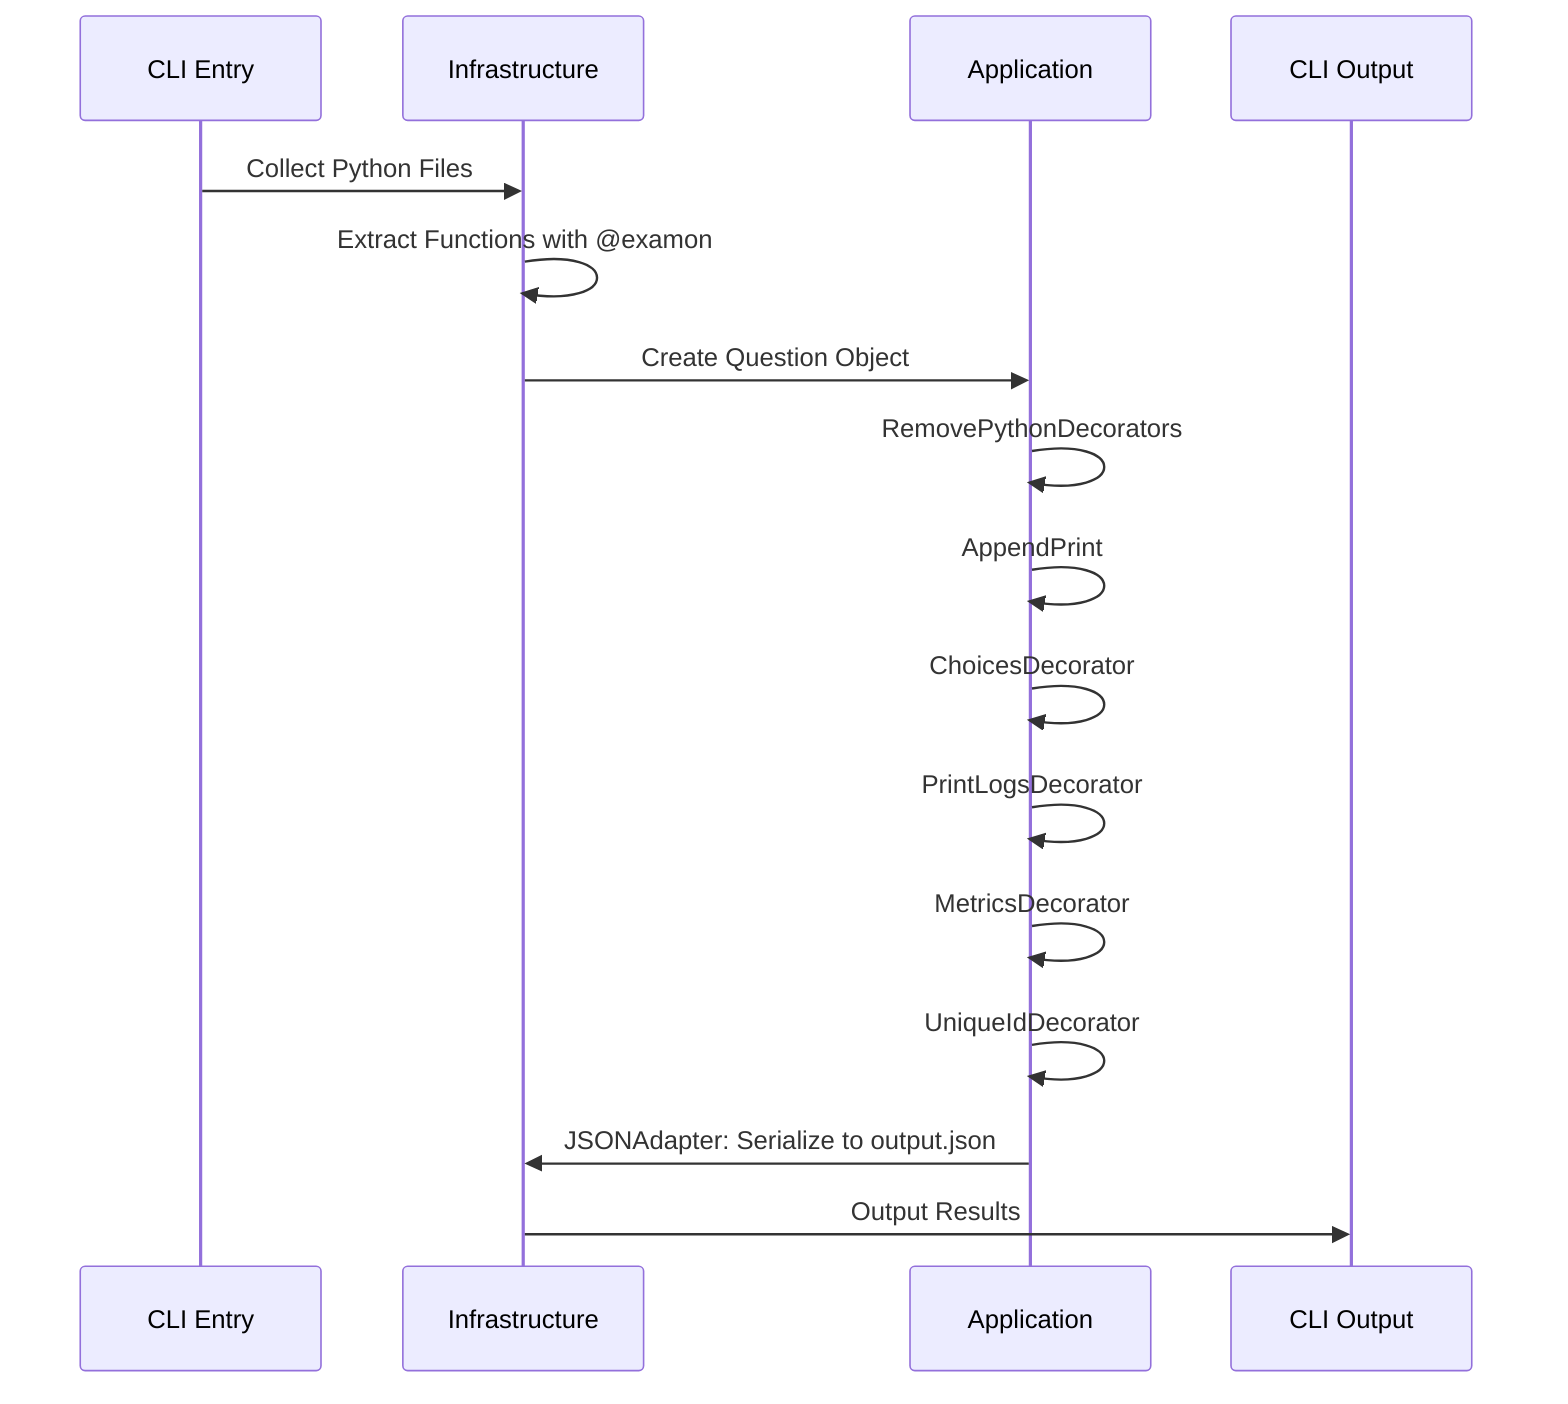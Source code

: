 sequenceDiagram
            participant CLI as CLI Entry
            participant Infra as Infrastructure
            participant App as Application
            participant Output as CLI Output

            CLI->>Infra: Collect Python Files
            Infra->>Infra: Extract Functions with @examon
            Infra->>App: Create Question Object
            App->>App: RemovePythonDecorators
            App->>App: AppendPrint
            App->>App: ChoicesDecorator
            App->>App: PrintLogsDecorator
            App->>App: MetricsDecorator
            App->>App: UniqueIdDecorator
            App->>Infra: JSONAdapter: Serialize to output.json
            Infra->>Output: Output Results